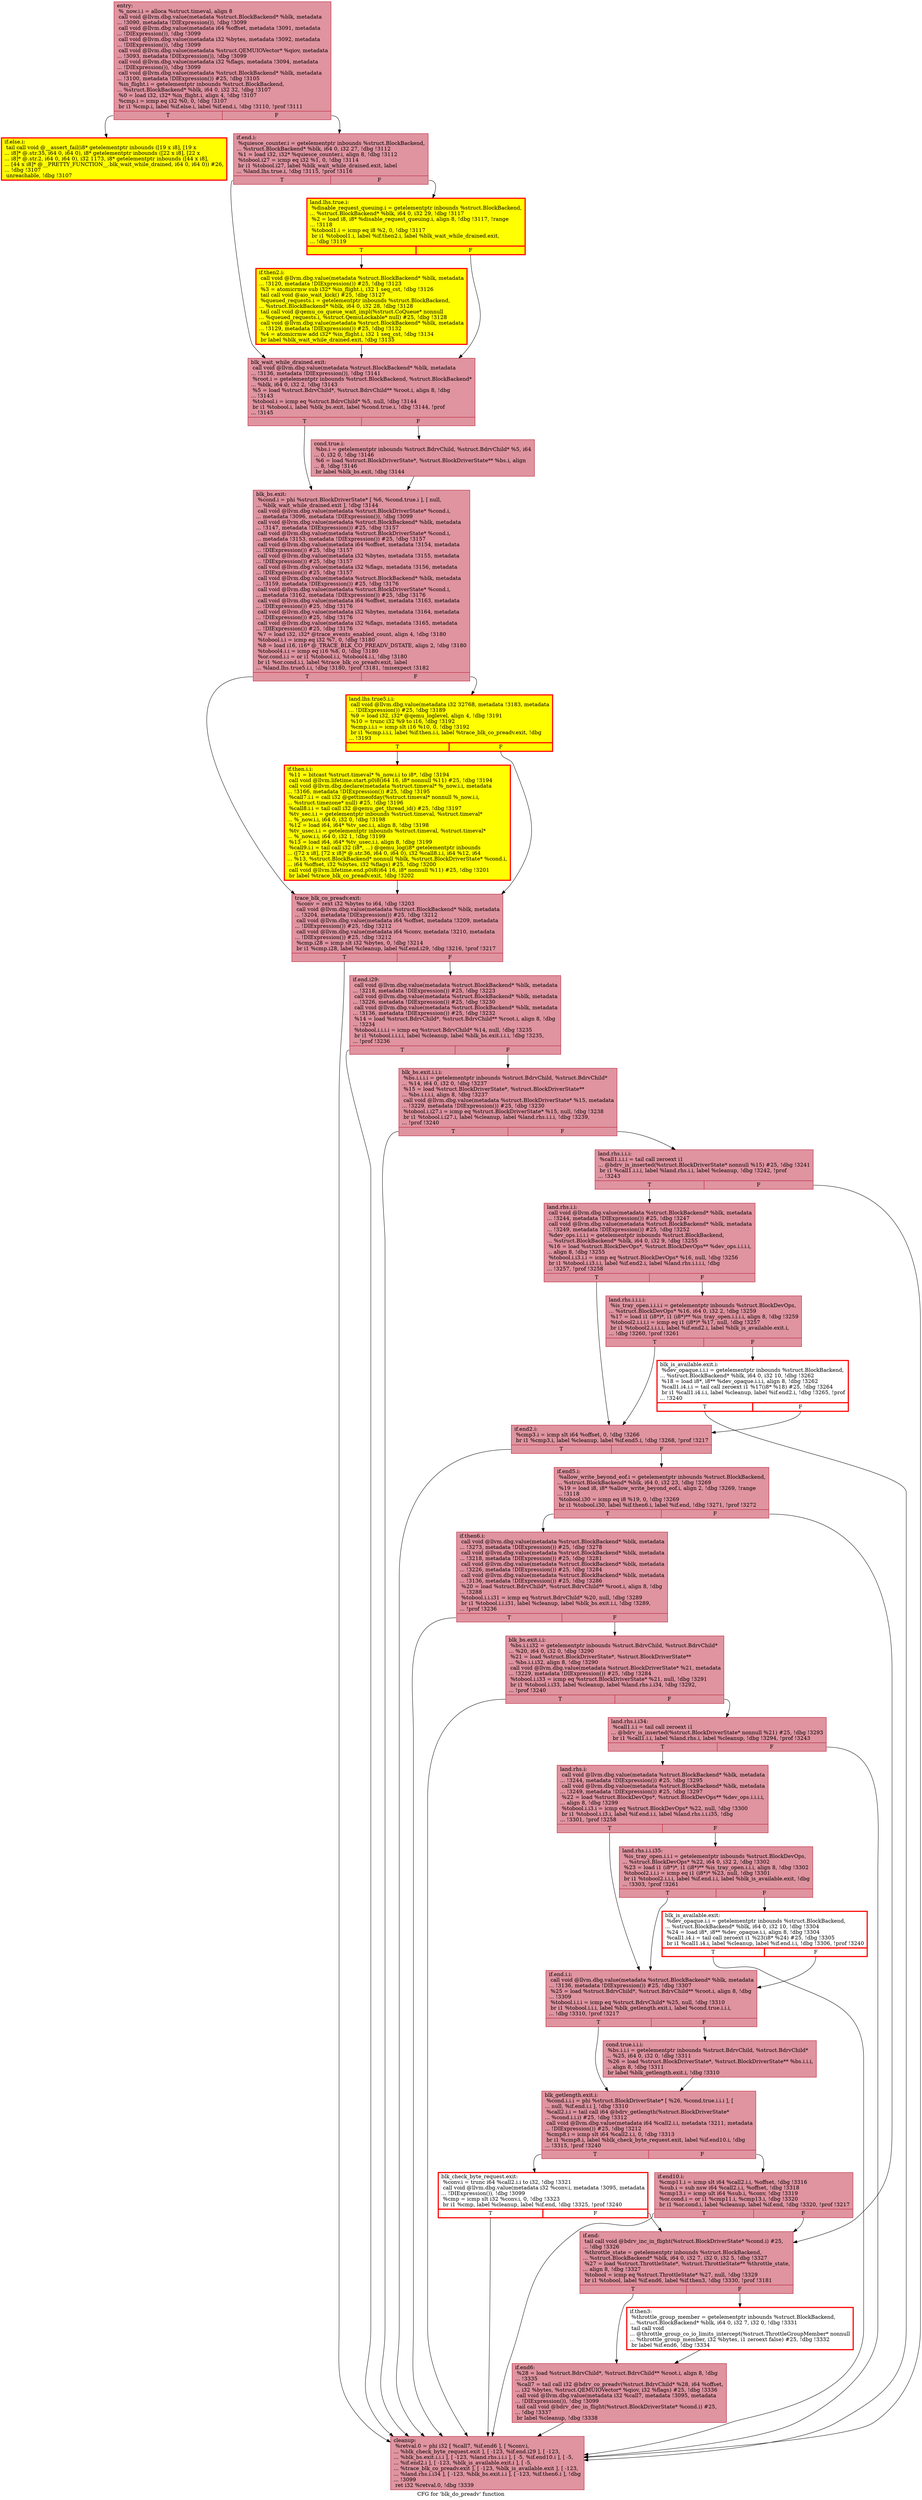 digraph "CFG for 'blk_do_preadv' function" {
	label="CFG for 'blk_do_preadv' function";

	Node0x55d70fe2c790 [shape=record,color="#b70d28ff", style=filled, fillcolor="#b70d2870",label="{entry:\l  %_now.i.i = alloca %struct.timeval, align 8\l  call void @llvm.dbg.value(metadata %struct.BlockBackend* %blk, metadata\l... !3090, metadata !DIExpression()), !dbg !3099\l  call void @llvm.dbg.value(metadata i64 %offset, metadata !3091, metadata\l... !DIExpression()), !dbg !3099\l  call void @llvm.dbg.value(metadata i32 %bytes, metadata !3092, metadata\l... !DIExpression()), !dbg !3099\l  call void @llvm.dbg.value(metadata %struct.QEMUIOVector* %qiov, metadata\l... !3093, metadata !DIExpression()), !dbg !3099\l  call void @llvm.dbg.value(metadata i32 %flags, metadata !3094, metadata\l... !DIExpression()), !dbg !3099\l  call void @llvm.dbg.value(metadata %struct.BlockBackend* %blk, metadata\l... !3100, metadata !DIExpression()) #25, !dbg !3105\l  %in_flight.i = getelementptr inbounds %struct.BlockBackend,\l... %struct.BlockBackend* %blk, i64 0, i32 32, !dbg !3107\l  %0 = load i32, i32* %in_flight.i, align 4, !dbg !3107\l  %cmp.i = icmp eq i32 %0, 0, !dbg !3107\l  br i1 %cmp.i, label %if.else.i, label %if.end.i, !dbg !3110, !prof !3111\l|{<s0>T|<s1>F}}"];
	Node0x55d70fe2c790:s0 -> Node0x55d70fba73e0;
	Node0x55d70fe2c790:s1 -> Node0x55d70fbe59e0;
	Node0x55d70fba73e0 [shape=record,penwidth=3.0, style="filled", color="red", fillcolor="yellow",label="{if.else.i:                                        \l  tail call void @__assert_fail(i8* getelementptr inbounds ([19 x i8], [19 x\l... i8]* @.str.35, i64 0, i64 0), i8* getelementptr inbounds ([22 x i8], [22 x\l... i8]* @.str.2, i64 0, i64 0), i32 1173, i8* getelementptr inbounds ([44 x i8],\l... [44 x i8]* @__PRETTY_FUNCTION__.blk_wait_while_drained, i64 0, i64 0)) #26,\l... !dbg !3107\l  unreachable, !dbg !3107\l}"];
	Node0x55d70fbe59e0 [shape=record,color="#b70d28ff", style=filled, fillcolor="#b70d2870",label="{if.end.i:                                         \l  %quiesce_counter.i = getelementptr inbounds %struct.BlockBackend,\l... %struct.BlockBackend* %blk, i64 0, i32 27, !dbg !3112\l  %1 = load i32, i32* %quiesce_counter.i, align 8, !dbg !3112\l  %tobool.i27 = icmp eq i32 %1, 0, !dbg !3114\l  br i1 %tobool.i27, label %blk_wait_while_drained.exit, label\l... %land.lhs.true.i, !dbg !3115, !prof !3116\l|{<s0>T|<s1>F}}"];
	Node0x55d70fbe59e0:s0 -> Node0x55d70fbbc310;
	Node0x55d70fbe59e0:s1 -> Node0x55d70fe66730;
	Node0x55d70fe66730 [shape=record,penwidth=3.0, style="filled", color="red", fillcolor="yellow",label="{land.lhs.true.i:                                  \l  %disable_request_queuing.i = getelementptr inbounds %struct.BlockBackend,\l... %struct.BlockBackend* %blk, i64 0, i32 29, !dbg !3117\l  %2 = load i8, i8* %disable_request_queuing.i, align 8, !dbg !3117, !range\l... !3118\l  %tobool1.i = icmp eq i8 %2, 0, !dbg !3117\l  br i1 %tobool1.i, label %if.then2.i, label %blk_wait_while_drained.exit,\l... !dbg !3119\l|{<s0>T|<s1>F}}"];
	Node0x55d70fe66730:s0 -> Node0x55d70fea3dd0;
	Node0x55d70fe66730:s1 -> Node0x55d70fbbc310;
	Node0x55d70fea3dd0 [shape=record,penwidth=3.0, style="filled", color="red", fillcolor="yellow",label="{if.then2.i:                                       \l  call void @llvm.dbg.value(metadata %struct.BlockBackend* %blk, metadata\l... !3120, metadata !DIExpression()) #25, !dbg !3123\l  %3 = atomicrmw sub i32* %in_flight.i, i32 1 seq_cst, !dbg !3126\l  tail call void @aio_wait_kick() #25, !dbg !3127\l  %queued_requests.i = getelementptr inbounds %struct.BlockBackend,\l... %struct.BlockBackend* %blk, i64 0, i32 28, !dbg !3128\l  tail call void @qemu_co_queue_wait_impl(%struct.CoQueue* nonnull\l... %queued_requests.i, %struct.QemuLockable* null) #25, !dbg !3128\l  call void @llvm.dbg.value(metadata %struct.BlockBackend* %blk, metadata\l... !3129, metadata !DIExpression()) #25, !dbg !3132\l  %4 = atomicrmw add i32* %in_flight.i, i32 1 seq_cst, !dbg !3134\l  br label %blk_wait_while_drained.exit, !dbg !3135\l}"];
	Node0x55d70fea3dd0 -> Node0x55d70fbbc310;
	Node0x55d70fbbc310 [shape=record,color="#b70d28ff", style=filled, fillcolor="#b70d2870",label="{blk_wait_while_drained.exit:                      \l  call void @llvm.dbg.value(metadata %struct.BlockBackend* %blk, metadata\l... !3136, metadata !DIExpression()), !dbg !3141\l  %root.i = getelementptr inbounds %struct.BlockBackend, %struct.BlockBackend*\l... %blk, i64 0, i32 2, !dbg !3143\l  %5 = load %struct.BdrvChild*, %struct.BdrvChild** %root.i, align 8, !dbg\l... !3143\l  %tobool.i = icmp eq %struct.BdrvChild* %5, null, !dbg !3144\l  br i1 %tobool.i, label %blk_bs.exit, label %cond.true.i, !dbg !3144, !prof\l... !3145\l|{<s0>T|<s1>F}}"];
	Node0x55d70fbbc310:s0 -> Node0x55d70fe88f90;
	Node0x55d70fbbc310:s1 -> Node0x55d70fd5ae30;
	Node0x55d70fd5ae30 [shape=record,color="#b70d28ff", style=filled, fillcolor="#b70d2870",label="{cond.true.i:                                      \l  %bs.i = getelementptr inbounds %struct.BdrvChild, %struct.BdrvChild* %5, i64\l... 0, i32 0, !dbg !3146\l  %6 = load %struct.BlockDriverState*, %struct.BlockDriverState** %bs.i, align\l... 8, !dbg !3146\l  br label %blk_bs.exit, !dbg !3144\l}"];
	Node0x55d70fd5ae30 -> Node0x55d70fe88f90;
	Node0x55d70fe88f90 [shape=record,color="#b70d28ff", style=filled, fillcolor="#b70d2870",label="{blk_bs.exit:                                      \l  %cond.i = phi %struct.BlockDriverState* [ %6, %cond.true.i ], [ null,\l... %blk_wait_while_drained.exit ], !dbg !3144\l  call void @llvm.dbg.value(metadata %struct.BlockDriverState* %cond.i,\l... metadata !3096, metadata !DIExpression()), !dbg !3099\l  call void @llvm.dbg.value(metadata %struct.BlockBackend* %blk, metadata\l... !3147, metadata !DIExpression()) #25, !dbg !3157\l  call void @llvm.dbg.value(metadata %struct.BlockDriverState* %cond.i,\l... metadata !3153, metadata !DIExpression()) #25, !dbg !3157\l  call void @llvm.dbg.value(metadata i64 %offset, metadata !3154, metadata\l... !DIExpression()) #25, !dbg !3157\l  call void @llvm.dbg.value(metadata i32 %bytes, metadata !3155, metadata\l... !DIExpression()) #25, !dbg !3157\l  call void @llvm.dbg.value(metadata i32 %flags, metadata !3156, metadata\l... !DIExpression()) #25, !dbg !3157\l  call void @llvm.dbg.value(metadata %struct.BlockBackend* %blk, metadata\l... !3159, metadata !DIExpression()) #25, !dbg !3176\l  call void @llvm.dbg.value(metadata %struct.BlockDriverState* %cond.i,\l... metadata !3162, metadata !DIExpression()) #25, !dbg !3176\l  call void @llvm.dbg.value(metadata i64 %offset, metadata !3163, metadata\l... !DIExpression()) #25, !dbg !3176\l  call void @llvm.dbg.value(metadata i32 %bytes, metadata !3164, metadata\l... !DIExpression()) #25, !dbg !3176\l  call void @llvm.dbg.value(metadata i32 %flags, metadata !3165, metadata\l... !DIExpression()) #25, !dbg !3176\l  %7 = load i32, i32* @trace_events_enabled_count, align 4, !dbg !3180\l  %tobool.i.i = icmp eq i32 %7, 0, !dbg !3180\l  %8 = load i16, i16* @_TRACE_BLK_CO_PREADV_DSTATE, align 2, !dbg !3180\l  %tobool4.i.i = icmp eq i16 %8, 0, !dbg !3180\l  %or.cond.i.i = or i1 %tobool.i.i, %tobool4.i.i, !dbg !3180\l  br i1 %or.cond.i.i, label %trace_blk_co_preadv.exit, label\l... %land.lhs.true5.i.i, !dbg !3180, !prof !3181, !misexpect !3182\l|{<s0>T|<s1>F}}"];
	Node0x55d70fe88f90:s0 -> Node0x55d70fe3b9a0;
	Node0x55d70fe88f90:s1 -> Node0x55d70fe0b9e0;
	Node0x55d70fe0b9e0 [shape=record,penwidth=3.0, style="filled", color="red", fillcolor="yellow",label="{land.lhs.true5.i.i:                               \l  call void @llvm.dbg.value(metadata i32 32768, metadata !3183, metadata\l... !DIExpression()) #25, !dbg !3189\l  %9 = load i32, i32* @qemu_loglevel, align 4, !dbg !3191\l  %10 = trunc i32 %9 to i16, !dbg !3192\l  %cmp.i.i.i = icmp slt i16 %10, 0, !dbg !3192\l  br i1 %cmp.i.i.i, label %if.then.i.i, label %trace_blk_co_preadv.exit, !dbg\l... !3193\l|{<s0>T|<s1>F}}"];
	Node0x55d70fe0b9e0:s0 -> Node0x55d70fe75080;
	Node0x55d70fe0b9e0:s1 -> Node0x55d70fe3b9a0;
	Node0x55d70fe75080 [shape=record,penwidth=3.0, style="filled", color="red", fillcolor="yellow",label="{if.then.i.i:                                      \l  %11 = bitcast %struct.timeval* %_now.i.i to i8*, !dbg !3194\l  call void @llvm.lifetime.start.p0i8(i64 16, i8* nonnull %11) #25, !dbg !3194\l  call void @llvm.dbg.declare(metadata %struct.timeval* %_now.i.i, metadata\l... !3166, metadata !DIExpression()) #25, !dbg !3195\l  %call7.i.i = call i32 @gettimeofday(%struct.timeval* nonnull %_now.i.i,\l... %struct.timezone* null) #25, !dbg !3196\l  %call8.i.i = tail call i32 @qemu_get_thread_id() #25, !dbg !3197\l  %tv_sec.i.i = getelementptr inbounds %struct.timeval, %struct.timeval*\l... %_now.i.i, i64 0, i32 0, !dbg !3198\l  %12 = load i64, i64* %tv_sec.i.i, align 8, !dbg !3198\l  %tv_usec.i.i = getelementptr inbounds %struct.timeval, %struct.timeval*\l... %_now.i.i, i64 0, i32 1, !dbg !3199\l  %13 = load i64, i64* %tv_usec.i.i, align 8, !dbg !3199\l  %call9.i.i = tail call i32 (i8*, ...) @qemu_log(i8* getelementptr inbounds\l... ([72 x i8], [72 x i8]* @.str.36, i64 0, i64 0), i32 %call8.i.i, i64 %12, i64\l... %13, %struct.BlockBackend* nonnull %blk, %struct.BlockDriverState* %cond.i,\l... i64 %offset, i32 %bytes, i32 %flags) #25, !dbg !3200\l  call void @llvm.lifetime.end.p0i8(i64 16, i8* nonnull %11) #25, !dbg !3201\l  br label %trace_blk_co_preadv.exit, !dbg !3202\l}"];
	Node0x55d70fe75080 -> Node0x55d70fe3b9a0;
	Node0x55d70fe3b9a0 [shape=record,color="#b70d28ff", style=filled, fillcolor="#b70d2870",label="{trace_blk_co_preadv.exit:                         \l  %conv = zext i32 %bytes to i64, !dbg !3203\l  call void @llvm.dbg.value(metadata %struct.BlockBackend* %blk, metadata\l... !3204, metadata !DIExpression()) #25, !dbg !3212\l  call void @llvm.dbg.value(metadata i64 %offset, metadata !3209, metadata\l... !DIExpression()) #25, !dbg !3212\l  call void @llvm.dbg.value(metadata i64 %conv, metadata !3210, metadata\l... !DIExpression()) #25, !dbg !3212\l  %cmp.i28 = icmp slt i32 %bytes, 0, !dbg !3214\l  br i1 %cmp.i28, label %cleanup, label %if.end.i29, !dbg !3216, !prof !3217\l|{<s0>T|<s1>F}}"];
	Node0x55d70fe3b9a0:s0 -> Node0x55d70fe34790;
	Node0x55d70fe3b9a0:s1 -> Node0x55d70fcff540;
	Node0x55d70fcff540 [shape=record,color="#b70d28ff", style=filled, fillcolor="#b70d2870",label="{if.end.i29:                                       \l  call void @llvm.dbg.value(metadata %struct.BlockBackend* %blk, metadata\l... !3218, metadata !DIExpression()) #25, !dbg !3223\l  call void @llvm.dbg.value(metadata %struct.BlockBackend* %blk, metadata\l... !3226, metadata !DIExpression()) #25, !dbg !3230\l  call void @llvm.dbg.value(metadata %struct.BlockBackend* %blk, metadata\l... !3136, metadata !DIExpression()) #25, !dbg !3232\l  %14 = load %struct.BdrvChild*, %struct.BdrvChild** %root.i, align 8, !dbg\l... !3234\l  %tobool.i.i.i.i = icmp eq %struct.BdrvChild* %14, null, !dbg !3235\l  br i1 %tobool.i.i.i.i, label %cleanup, label %blk_bs.exit.i.i.i, !dbg !3235,\l... !prof !3236\l|{<s0>T|<s1>F}}"];
	Node0x55d70fcff540:s0 -> Node0x55d70fe34790;
	Node0x55d70fcff540:s1 -> Node0x55d70ff8ef50;
	Node0x55d70ff8ef50 [shape=record,color="#b70d28ff", style=filled, fillcolor="#b70d2870",label="{blk_bs.exit.i.i.i:                                \l  %bs.i.i.i.i = getelementptr inbounds %struct.BdrvChild, %struct.BdrvChild*\l... %14, i64 0, i32 0, !dbg !3237\l  %15 = load %struct.BlockDriverState*, %struct.BlockDriverState**\l... %bs.i.i.i.i, align 8, !dbg !3237\l  call void @llvm.dbg.value(metadata %struct.BlockDriverState* %15, metadata\l... !3229, metadata !DIExpression()) #25, !dbg !3230\l  %tobool.i.i27.i = icmp eq %struct.BlockDriverState* %15, null, !dbg !3238\l  br i1 %tobool.i.i27.i, label %cleanup, label %land.rhs.i.i.i, !dbg !3239,\l... !prof !3240\l|{<s0>T|<s1>F}}"];
	Node0x55d70ff8ef50:s0 -> Node0x55d70fe34790;
	Node0x55d70ff8ef50:s1 -> Node0x55d70fe23dd0;
	Node0x55d70fe23dd0 [shape=record,color="#b70d28ff", style=filled, fillcolor="#b70d2870",label="{land.rhs.i.i.i:                                   \l  %call1.i.i.i = tail call zeroext i1\l... @bdrv_is_inserted(%struct.BlockDriverState* nonnull %15) #25, !dbg !3241\l  br i1 %call1.i.i.i, label %land.rhs.i.i, label %cleanup, !dbg !3242, !prof\l... !3243\l|{<s0>T|<s1>F}}"];
	Node0x55d70fe23dd0:s0 -> Node0x55d70ffda380;
	Node0x55d70fe23dd0:s1 -> Node0x55d70fe34790;
	Node0x55d70ffda380 [shape=record,color="#b70d28ff", style=filled, fillcolor="#b70d2870",label="{land.rhs.i.i:                                     \l  call void @llvm.dbg.value(metadata %struct.BlockBackend* %blk, metadata\l... !3244, metadata !DIExpression()) #25, !dbg !3247\l  call void @llvm.dbg.value(metadata %struct.BlockBackend* %blk, metadata\l... !3249, metadata !DIExpression()) #25, !dbg !3252\l  %dev_ops.i.i.i.i = getelementptr inbounds %struct.BlockBackend,\l... %struct.BlockBackend* %blk, i64 0, i32 9, !dbg !3255\l  %16 = load %struct.BlockDevOps*, %struct.BlockDevOps** %dev_ops.i.i.i.i,\l... align 8, !dbg !3255\l  %tobool.i.i3.i.i = icmp eq %struct.BlockDevOps* %16, null, !dbg !3256\l  br i1 %tobool.i.i3.i.i, label %if.end2.i, label %land.rhs.i.i.i.i, !dbg\l... !3257, !prof !3258\l|{<s0>T|<s1>F}}"];
	Node0x55d70ffda380:s0 -> Node0x55d70fc2a120;
	Node0x55d70ffda380:s1 -> Node0x55d70ffb38f0;
	Node0x55d70ffb38f0 [shape=record,color="#b70d28ff", style=filled, fillcolor="#b70d2870",label="{land.rhs.i.i.i.i:                                 \l  %is_tray_open.i.i.i.i = getelementptr inbounds %struct.BlockDevOps,\l... %struct.BlockDevOps* %16, i64 0, i32 2, !dbg !3259\l  %17 = load i1 (i8*)*, i1 (i8*)** %is_tray_open.i.i.i.i, align 8, !dbg !3259\l  %tobool2.i.i.i.i = icmp eq i1 (i8*)* %17, null, !dbg !3257\l  br i1 %tobool2.i.i.i.i, label %if.end2.i, label %blk_is_available.exit.i,\l... !dbg !3260, !prof !3261\l|{<s0>T|<s1>F}}"];
	Node0x55d70ffb38f0:s0 -> Node0x55d70fc2a120;
	Node0x55d70ffb38f0:s1 -> Node0x55d70ffb3a80;
	Node0x55d70ffb3a80 [shape=record,penwidth=3.0, color="red",label="{blk_is_available.exit.i:                          \l  %dev_opaque.i.i.i = getelementptr inbounds %struct.BlockBackend,\l... %struct.BlockBackend* %blk, i64 0, i32 10, !dbg !3262\l  %18 = load i8*, i8** %dev_opaque.i.i.i, align 8, !dbg !3262\l  %call1.i4.i.i = tail call zeroext i1 %17(i8* %18) #25, !dbg !3264\l  br i1 %call1.i4.i.i, label %cleanup, label %if.end2.i, !dbg !3265, !prof\l... !3240\l|{<s0>T|<s1>F}}"];
	Node0x55d70ffb3a80:s0 -> Node0x55d70fe34790;
	Node0x55d70ffb3a80:s1 -> Node0x55d70fc2a120;
	Node0x55d70fc2a120 [shape=record,color="#b70d28ff", style=filled, fillcolor="#b70d2870",label="{if.end2.i:                                        \l  %cmp3.i = icmp slt i64 %offset, 0, !dbg !3266\l  br i1 %cmp3.i, label %cleanup, label %if.end5.i, !dbg !3268, !prof !3217\l|{<s0>T|<s1>F}}"];
	Node0x55d70fc2a120:s0 -> Node0x55d70fe34790;
	Node0x55d70fc2a120:s1 -> Node0x55d70ffdda10;
	Node0x55d70ffdda10 [shape=record,color="#b70d28ff", style=filled, fillcolor="#b70d2870",label="{if.end5.i:                                        \l  %allow_write_beyond_eof.i = getelementptr inbounds %struct.BlockBackend,\l... %struct.BlockBackend* %blk, i64 0, i32 23, !dbg !3269\l  %19 = load i8, i8* %allow_write_beyond_eof.i, align 2, !dbg !3269, !range\l... !3118\l  %tobool.i30 = icmp eq i8 %19, 0, !dbg !3269\l  br i1 %tobool.i30, label %if.then6.i, label %if.end, !dbg !3271, !prof !3272\l|{<s0>T|<s1>F}}"];
	Node0x55d70ffdda10:s0 -> Node0x55d70ffddc30;
	Node0x55d70ffdda10:s1 -> Node0x55d70ef58ae0;
	Node0x55d70ffddc30 [shape=record,color="#b70d28ff", style=filled, fillcolor="#b70d2870",label="{if.then6.i:                                       \l  call void @llvm.dbg.value(metadata %struct.BlockBackend* %blk, metadata\l... !3273, metadata !DIExpression()) #25, !dbg !3278\l  call void @llvm.dbg.value(metadata %struct.BlockBackend* %blk, metadata\l... !3218, metadata !DIExpression()) #25, !dbg !3281\l  call void @llvm.dbg.value(metadata %struct.BlockBackend* %blk, metadata\l... !3226, metadata !DIExpression()) #25, !dbg !3284\l  call void @llvm.dbg.value(metadata %struct.BlockBackend* %blk, metadata\l... !3136, metadata !DIExpression()) #25, !dbg !3286\l  %20 = load %struct.BdrvChild*, %struct.BdrvChild** %root.i, align 8, !dbg\l... !3288\l  %tobool.i.i.i31 = icmp eq %struct.BdrvChild* %20, null, !dbg !3289\l  br i1 %tobool.i.i.i31, label %cleanup, label %blk_bs.exit.i.i, !dbg !3289,\l... !prof !3236\l|{<s0>T|<s1>F}}"];
	Node0x55d70ffddc30:s0 -> Node0x55d70fe34790;
	Node0x55d70ffddc30:s1 -> Node0x55d70ff8edc0;
	Node0x55d70ff8edc0 [shape=record,color="#b70d28ff", style=filled, fillcolor="#b70d2870",label="{blk_bs.exit.i.i:                                  \l  %bs.i.i.i32 = getelementptr inbounds %struct.BdrvChild, %struct.BdrvChild*\l... %20, i64 0, i32 0, !dbg !3290\l  %21 = load %struct.BlockDriverState*, %struct.BlockDriverState**\l... %bs.i.i.i32, align 8, !dbg !3290\l  call void @llvm.dbg.value(metadata %struct.BlockDriverState* %21, metadata\l... !3229, metadata !DIExpression()) #25, !dbg !3284\l  %tobool.i.i33 = icmp eq %struct.BlockDriverState* %21, null, !dbg !3291\l  br i1 %tobool.i.i33, label %cleanup, label %land.rhs.i.i34, !dbg !3292,\l... !prof !3240\l|{<s0>T|<s1>F}}"];
	Node0x55d70ff8edc0:s0 -> Node0x55d70fe34790;
	Node0x55d70ff8edc0:s1 -> Node0x55d70ffda550;
	Node0x55d70ffda550 [shape=record,color="#b70d28ff", style=filled, fillcolor="#b70d2870",label="{land.rhs.i.i34:                                   \l  %call1.i.i = tail call zeroext i1\l... @bdrv_is_inserted(%struct.BlockDriverState* nonnull %21) #25, !dbg !3293\l  br i1 %call1.i.i, label %land.rhs.i, label %cleanup, !dbg !3294, !prof !3243\l|{<s0>T|<s1>F}}"];
	Node0x55d70ffda550:s0 -> Node0x55d70ffda890;
	Node0x55d70ffda550:s1 -> Node0x55d70fe34790;
	Node0x55d70ffda890 [shape=record,color="#b70d28ff", style=filled, fillcolor="#b70d2870",label="{land.rhs.i:                                       \l  call void @llvm.dbg.value(metadata %struct.BlockBackend* %blk, metadata\l... !3244, metadata !DIExpression()) #25, !dbg !3295\l  call void @llvm.dbg.value(metadata %struct.BlockBackend* %blk, metadata\l... !3249, metadata !DIExpression()) #25, !dbg !3297\l  %22 = load %struct.BlockDevOps*, %struct.BlockDevOps** %dev_ops.i.i.i.i,\l... align 8, !dbg !3299\l  %tobool.i.i3.i = icmp eq %struct.BlockDevOps* %22, null, !dbg !3300\l  br i1 %tobool.i.i3.i, label %if.end.i.i, label %land.rhs.i.i.i35, !dbg\l... !3301, !prof !3258\l|{<s0>T|<s1>F}}"];
	Node0x55d70ffda890:s0 -> Node0x55d70ffddf70;
	Node0x55d70ffda890:s1 -> Node0x55d70ffdada0;
	Node0x55d70ffdada0 [shape=record,color="#b70d28ff", style=filled, fillcolor="#b70d2870",label="{land.rhs.i.i.i35:                                 \l  %is_tray_open.i.i.i = getelementptr inbounds %struct.BlockDevOps,\l... %struct.BlockDevOps* %22, i64 0, i32 2, !dbg !3302\l  %23 = load i1 (i8*)*, i1 (i8*)** %is_tray_open.i.i.i, align 8, !dbg !3302\l  %tobool2.i.i.i = icmp eq i1 (i8*)* %23, null, !dbg !3301\l  br i1 %tobool2.i.i.i, label %if.end.i.i, label %blk_is_available.exit, !dbg\l... !3303, !prof !3261\l|{<s0>T|<s1>F}}"];
	Node0x55d70ffdada0:s0 -> Node0x55d70ffddf70;
	Node0x55d70ffdada0:s1 -> Node0x55d70ffdb0f0;
	Node0x55d70ffdb0f0 [shape=record,penwidth=3.0, color="red",label="{blk_is_available.exit:                            \l  %dev_opaque.i.i = getelementptr inbounds %struct.BlockBackend,\l... %struct.BlockBackend* %blk, i64 0, i32 10, !dbg !3304\l  %24 = load i8*, i8** %dev_opaque.i.i, align 8, !dbg !3304\l  %call1.i4.i = tail call zeroext i1 %23(i8* %24) #25, !dbg !3305\l  br i1 %call1.i4.i, label %cleanup, label %if.end.i.i, !dbg !3306, !prof !3240\l|{<s0>T|<s1>F}}"];
	Node0x55d70ffdb0f0:s0 -> Node0x55d70fe34790;
	Node0x55d70ffdb0f0:s1 -> Node0x55d70ffddf70;
	Node0x55d70ffddf70 [shape=record,color="#b70d28ff", style=filled, fillcolor="#b70d2870",label="{if.end.i.i:                                       \l  call void @llvm.dbg.value(metadata %struct.BlockBackend* %blk, metadata\l... !3136, metadata !DIExpression()) #25, !dbg !3307\l  %25 = load %struct.BdrvChild*, %struct.BdrvChild** %root.i, align 8, !dbg\l... !3309\l  %tobool.i.i.i = icmp eq %struct.BdrvChild* %25, null, !dbg !3310\l  br i1 %tobool.i.i.i, label %blk_getlength.exit.i, label %cond.true.i.i.i,\l... !dbg !3310, !prof !3217\l|{<s0>T|<s1>F}}"];
	Node0x55d70ffddf70:s0 -> Node0x55d70fe66890;
	Node0x55d70ffddf70:s1 -> Node0x55d70fbb5e10;
	Node0x55d70fbb5e10 [shape=record,color="#b70d28ff", style=filled, fillcolor="#b70d2870",label="{cond.true.i.i.i:                                  \l  %bs.i.i.i = getelementptr inbounds %struct.BdrvChild, %struct.BdrvChild*\l... %25, i64 0, i32 0, !dbg !3311\l  %26 = load %struct.BlockDriverState*, %struct.BlockDriverState** %bs.i.i.i,\l... align 8, !dbg !3311\l  br label %blk_getlength.exit.i, !dbg !3310\l}"];
	Node0x55d70fbb5e10 -> Node0x55d70fe66890;
	Node0x55d70fe66890 [shape=record,color="#b70d28ff", style=filled, fillcolor="#b70d2870",label="{blk_getlength.exit.i:                             \l  %cond.i.i.i = phi %struct.BlockDriverState* [ %26, %cond.true.i.i.i ], [\l... null, %if.end.i.i ], !dbg !3310\l  %call2.i.i = tail call i64 @bdrv_getlength(%struct.BlockDriverState*\l... %cond.i.i.i) #25, !dbg !3312\l  call void @llvm.dbg.value(metadata i64 %call2.i.i, metadata !3211, metadata\l... !DIExpression()) #25, !dbg !3212\l  %cmp8.i = icmp slt i64 %call2.i.i, 0, !dbg !3313\l  br i1 %cmp8.i, label %blk_check_byte_request.exit, label %if.end10.i, !dbg\l... !3315, !prof !3240\l|{<s0>T|<s1>F}}"];
	Node0x55d70fe66890:s0 -> Node0x55d70ffeabe0;
	Node0x55d70fe66890:s1 -> Node0x55d70ffe96f0;
	Node0x55d70ffe96f0 [shape=record,color="#b70d28ff", style=filled, fillcolor="#b70d2870",label="{if.end10.i:                                       \l  %cmp11.i = icmp slt i64 %call2.i.i, %offset, !dbg !3316\l  %sub.i = sub nsw i64 %call2.i.i, %offset, !dbg !3318\l  %cmp13.i = icmp ult i64 %sub.i, %conv, !dbg !3319\l  %or.cond.i = or i1 %cmp11.i, %cmp13.i, !dbg !3320\l  br i1 %or.cond.i, label %cleanup, label %if.end, !dbg !3320, !prof !3217\l|{<s0>T|<s1>F}}"];
	Node0x55d70ffe96f0:s0 -> Node0x55d70fe34790;
	Node0x55d70ffe96f0:s1 -> Node0x55d70ef58ae0;
	Node0x55d70ffeabe0 [shape=record,penwidth=3.0, color="red",label="{blk_check_byte_request.exit:                      \l  %conv.i = trunc i64 %call2.i.i to i32, !dbg !3321\l  call void @llvm.dbg.value(metadata i32 %conv.i, metadata !3095, metadata\l... !DIExpression()), !dbg !3099\l  %cmp = icmp slt i32 %conv.i, 0, !dbg !3323\l  br i1 %cmp, label %cleanup, label %if.end, !dbg !3325, !prof !3240\l|{<s0>T|<s1>F}}"];
	Node0x55d70ffeabe0:s0 -> Node0x55d70fe34790;
	Node0x55d70ffeabe0:s1 -> Node0x55d70ef58ae0;
	Node0x55d70ef58ae0 [shape=record,color="#b70d28ff", style=filled, fillcolor="#b70d2870",label="{if.end:                                           \l  tail call void @bdrv_inc_in_flight(%struct.BlockDriverState* %cond.i) #25,\l... !dbg !3326\l  %throttle_state = getelementptr inbounds %struct.BlockBackend,\l... %struct.BlockBackend* %blk, i64 0, i32 7, i32 0, i32 5, !dbg !3327\l  %27 = load %struct.ThrottleState*, %struct.ThrottleState** %throttle_state,\l... align 8, !dbg !3327\l  %tobool = icmp eq %struct.ThrottleState* %27, null, !dbg !3329\l  br i1 %tobool, label %if.end6, label %if.then3, !dbg !3330, !prof !3181\l|{<s0>T|<s1>F}}"];
	Node0x55d70ef58ae0:s0 -> Node0x55d70fe35460;
	Node0x55d70ef58ae0:s1 -> Node0x55d70fe35410;
	Node0x55d70fe35410 [shape=record,penwidth=3.0, color="red",label="{if.then3:                                         \l  %throttle_group_member = getelementptr inbounds %struct.BlockBackend,\l... %struct.BlockBackend* %blk, i64 0, i32 7, i32 0, !dbg !3331\l  tail call void\l... @throttle_group_co_io_limits_intercept(%struct.ThrottleGroupMember* nonnull\l... %throttle_group_member, i32 %bytes, i1 zeroext false) #25, !dbg !3332\l  br label %if.end6, !dbg !3334\l}"];
	Node0x55d70fe35410 -> Node0x55d70fe35460;
	Node0x55d70fe35460 [shape=record,color="#b70d28ff", style=filled, fillcolor="#b70d2870",label="{if.end6:                                          \l  %28 = load %struct.BdrvChild*, %struct.BdrvChild** %root.i, align 8, !dbg\l... !3335\l  %call7 = tail call i32 @bdrv_co_preadv(%struct.BdrvChild* %28, i64 %offset,\l... i32 %bytes, %struct.QEMUIOVector* %qiov, i32 %flags) #25, !dbg !3336\l  call void @llvm.dbg.value(metadata i32 %call7, metadata !3095, metadata\l... !DIExpression()), !dbg !3099\l  tail call void @bdrv_dec_in_flight(%struct.BlockDriverState* %cond.i) #25,\l... !dbg !3337\l  br label %cleanup, !dbg !3338\l}"];
	Node0x55d70fe35460 -> Node0x55d70fe34790;
	Node0x55d70fe34790 [shape=record,color="#b70d28ff", style=filled, fillcolor="#b70d2870",label="{cleanup:                                          \l  %retval.0 = phi i32 [ %call7, %if.end6 ], [ %conv.i,\l... %blk_check_byte_request.exit ], [ -123, %if.end.i29 ], [ -123,\l... %blk_bs.exit.i.i.i ], [ -123, %land.rhs.i.i.i ], [ -5, %if.end10.i ], [ -5,\l... %if.end2.i ], [ -123, %blk_is_available.exit.i ], [ -5,\l... %trace_blk_co_preadv.exit ], [ -123, %blk_is_available.exit ], [ -123,\l... %land.rhs.i.i34 ], [ -123, %blk_bs.exit.i.i ], [ -123, %if.then6.i ], !dbg\l... !3099\l  ret i32 %retval.0, !dbg !3339\l}"];
}

